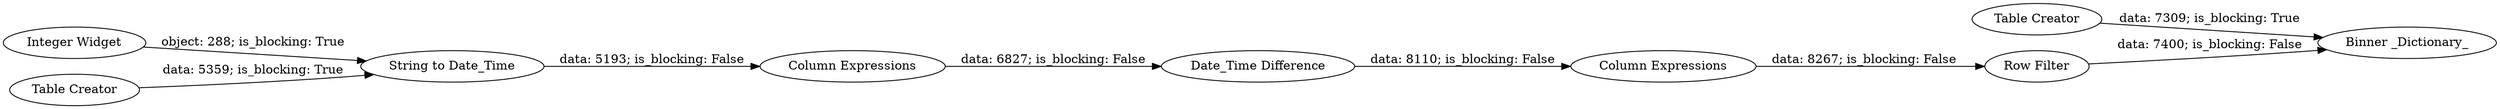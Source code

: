 digraph {
	"-286842430202281778_2" [label="String to Date_Time"]
	"-286842430202281778_7" [label="Table Creator"]
	"-286842430202281778_8" [label="Row Filter"]
	"-286842430202281778_3" [label="Integer Widget"]
	"-286842430202281778_4" [label="Date_Time Difference"]
	"-286842430202281778_1" [label="Table Creator"]
	"-286842430202281778_6" [label="Column Expressions"]
	"-286842430202281778_5" [label="Column Expressions"]
	"-286842430202281778_11" [label="Binner _Dictionary_"]
	"-286842430202281778_4" -> "-286842430202281778_6" [label="data: 8110; is_blocking: False"]
	"-286842430202281778_8" -> "-286842430202281778_11" [label="data: 7400; is_blocking: False"]
	"-286842430202281778_5" -> "-286842430202281778_4" [label="data: 6827; is_blocking: False"]
	"-286842430202281778_2" -> "-286842430202281778_5" [label="data: 5193; is_blocking: False"]
	"-286842430202281778_7" -> "-286842430202281778_11" [label="data: 7309; is_blocking: True"]
	"-286842430202281778_3" -> "-286842430202281778_2" [label="object: 288; is_blocking: True"]
	"-286842430202281778_6" -> "-286842430202281778_8" [label="data: 8267; is_blocking: False"]
	"-286842430202281778_1" -> "-286842430202281778_2" [label="data: 5359; is_blocking: True"]
	rankdir=LR
}
